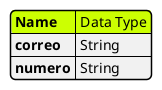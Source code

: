 @startjson
#highlight "Name"
{
  "Name": "Data Type",
  "correo": "String",
  "numero": "String"

}
@endjson

http://www.plantuml.com/plantuml/png/SoWkIImgoIhEp-DIpiXCpyW1uX859R_4t5Gbhcek1IZJIa799R4aKI6aiY1LIGSad9nVL9IQ3v88BYdAp4k7YEQLvgOM8OjoSTLoEQJcfO1i0000